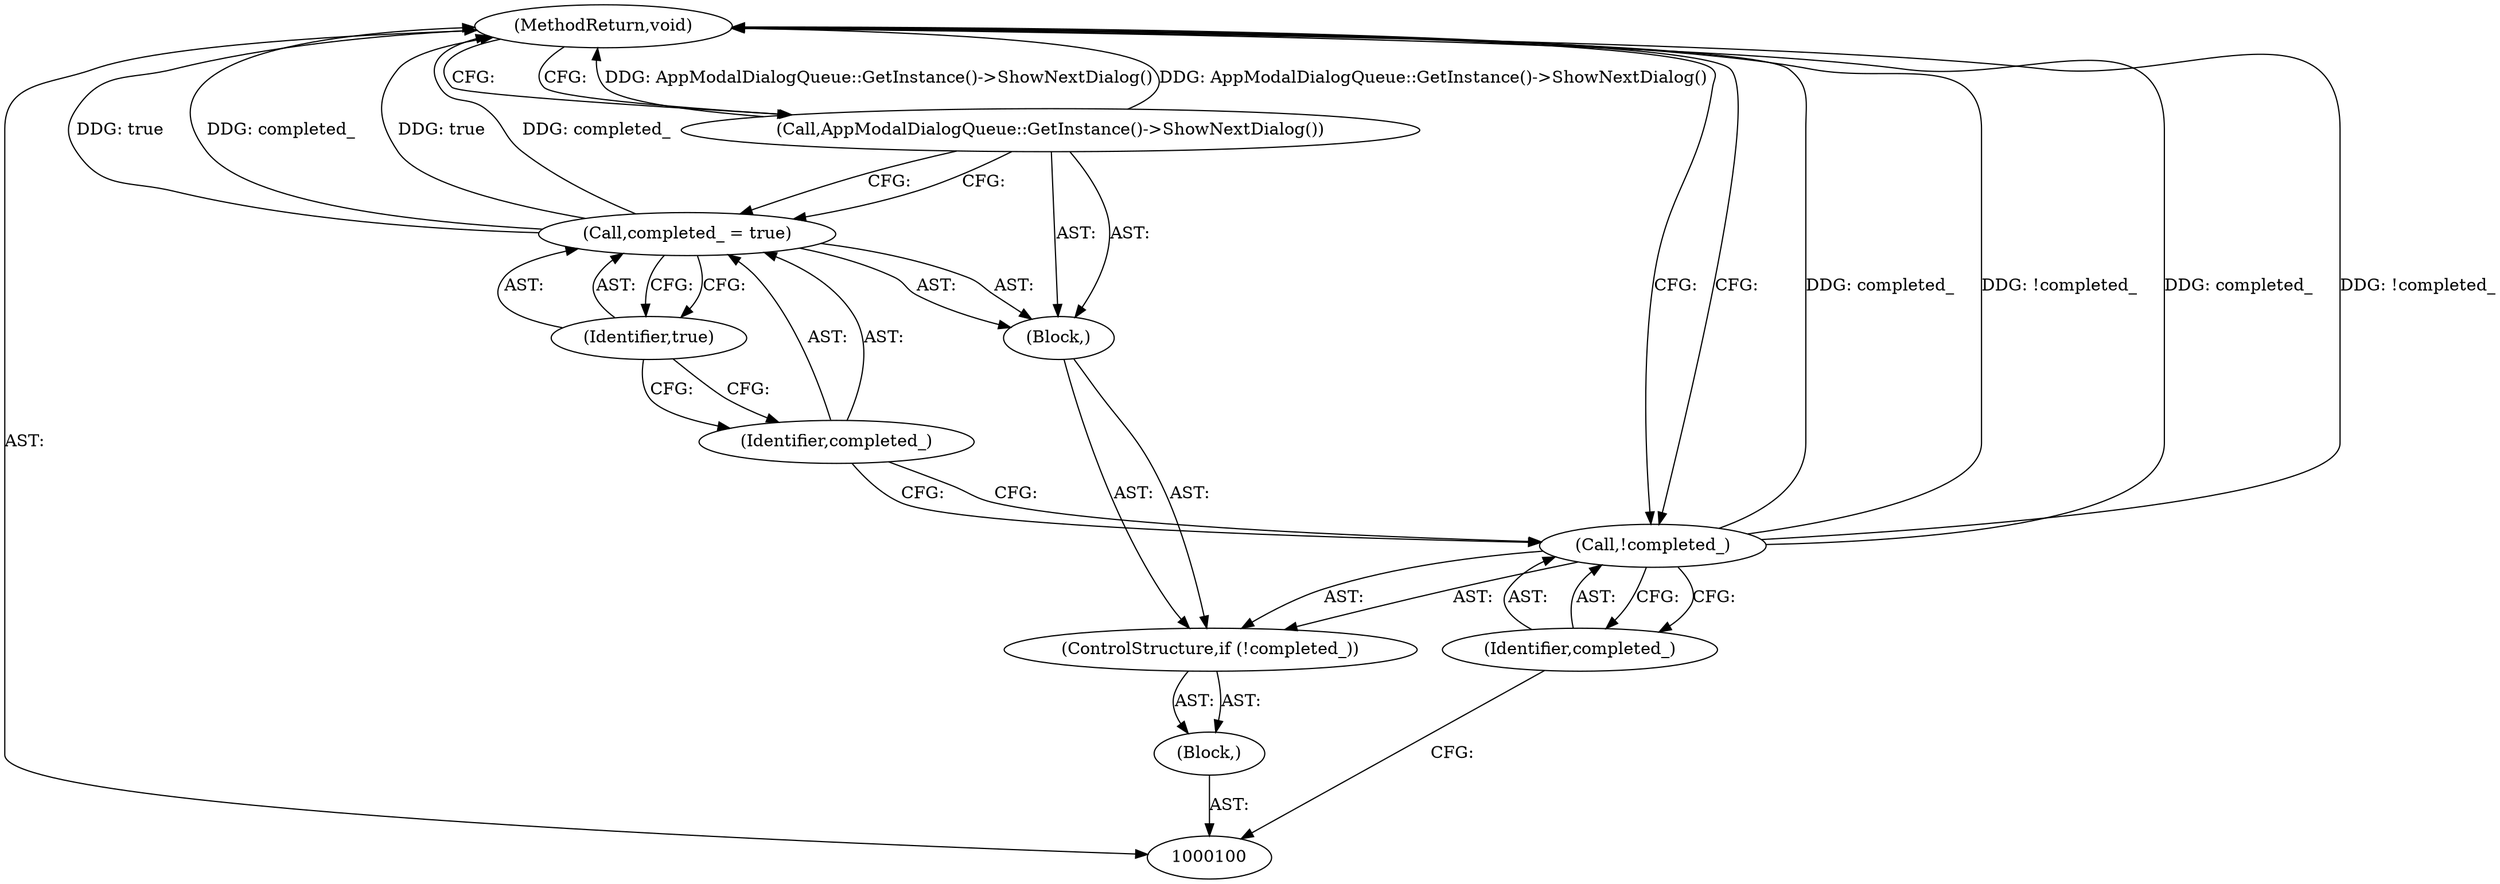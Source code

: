 digraph "0_Chrome_94036902775aa96ea74db583135f4080a125fab9_0" {
"1000110" [label="(MethodReturn,void)"];
"1000101" [label="(Block,)"];
"1000105" [label="(Block,)"];
"1000102" [label="(ControlStructure,if (!completed_))"];
"1000103" [label="(Call,!completed_)"];
"1000104" [label="(Identifier,completed_)"];
"1000108" [label="(Identifier,true)"];
"1000106" [label="(Call,completed_ = true)"];
"1000107" [label="(Identifier,completed_)"];
"1000109" [label="(Call,AppModalDialogQueue::GetInstance()->ShowNextDialog())"];
"1000110" -> "1000100"  [label="AST: "];
"1000110" -> "1000109"  [label="CFG: "];
"1000110" -> "1000103"  [label="CFG: "];
"1000106" -> "1000110"  [label="DDG: true"];
"1000106" -> "1000110"  [label="DDG: completed_"];
"1000103" -> "1000110"  [label="DDG: completed_"];
"1000103" -> "1000110"  [label="DDG: !completed_"];
"1000109" -> "1000110"  [label="DDG: AppModalDialogQueue::GetInstance()->ShowNextDialog()"];
"1000101" -> "1000100"  [label="AST: "];
"1000102" -> "1000101"  [label="AST: "];
"1000105" -> "1000102"  [label="AST: "];
"1000106" -> "1000105"  [label="AST: "];
"1000109" -> "1000105"  [label="AST: "];
"1000102" -> "1000101"  [label="AST: "];
"1000103" -> "1000102"  [label="AST: "];
"1000105" -> "1000102"  [label="AST: "];
"1000103" -> "1000102"  [label="AST: "];
"1000103" -> "1000104"  [label="CFG: "];
"1000104" -> "1000103"  [label="AST: "];
"1000107" -> "1000103"  [label="CFG: "];
"1000110" -> "1000103"  [label="CFG: "];
"1000103" -> "1000110"  [label="DDG: completed_"];
"1000103" -> "1000110"  [label="DDG: !completed_"];
"1000104" -> "1000103"  [label="AST: "];
"1000104" -> "1000100"  [label="CFG: "];
"1000103" -> "1000104"  [label="CFG: "];
"1000108" -> "1000106"  [label="AST: "];
"1000108" -> "1000107"  [label="CFG: "];
"1000106" -> "1000108"  [label="CFG: "];
"1000106" -> "1000105"  [label="AST: "];
"1000106" -> "1000108"  [label="CFG: "];
"1000107" -> "1000106"  [label="AST: "];
"1000108" -> "1000106"  [label="AST: "];
"1000109" -> "1000106"  [label="CFG: "];
"1000106" -> "1000110"  [label="DDG: true"];
"1000106" -> "1000110"  [label="DDG: completed_"];
"1000107" -> "1000106"  [label="AST: "];
"1000107" -> "1000103"  [label="CFG: "];
"1000108" -> "1000107"  [label="CFG: "];
"1000109" -> "1000105"  [label="AST: "];
"1000109" -> "1000106"  [label="CFG: "];
"1000110" -> "1000109"  [label="CFG: "];
"1000109" -> "1000110"  [label="DDG: AppModalDialogQueue::GetInstance()->ShowNextDialog()"];
}
